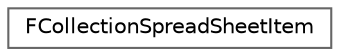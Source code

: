 digraph "Graphical Class Hierarchy"
{
 // INTERACTIVE_SVG=YES
 // LATEX_PDF_SIZE
  bgcolor="transparent";
  edge [fontname=Helvetica,fontsize=10,labelfontname=Helvetica,labelfontsize=10];
  node [fontname=Helvetica,fontsize=10,shape=box,height=0.2,width=0.4];
  rankdir="LR";
  Node0 [id="Node000000",label="FCollectionSpreadSheetItem",height=0.2,width=0.4,color="grey40", fillcolor="white", style="filled",URL="$d9/daf/structFCollectionSpreadSheetItem.html",tooltip="Representing a row in the table Index/SelectionStatus."];
}
